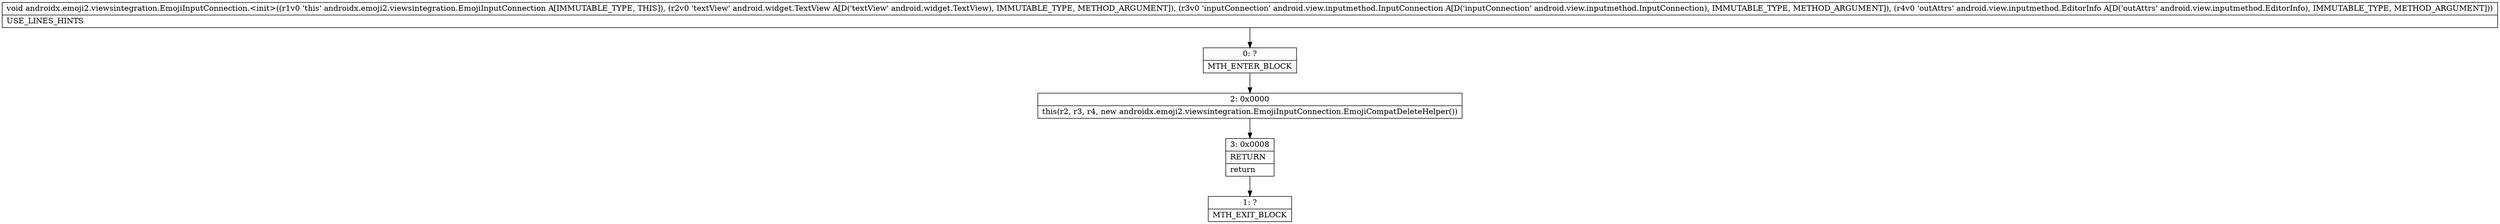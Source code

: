 digraph "CFG forandroidx.emoji2.viewsintegration.EmojiInputConnection.\<init\>(Landroid\/widget\/TextView;Landroid\/view\/inputmethod\/InputConnection;Landroid\/view\/inputmethod\/EditorInfo;)V" {
Node_0 [shape=record,label="{0\:\ ?|MTH_ENTER_BLOCK\l}"];
Node_2 [shape=record,label="{2\:\ 0x0000|this(r2, r3, r4, new androidx.emoji2.viewsintegration.EmojiInputConnection.EmojiCompatDeleteHelper())\l}"];
Node_3 [shape=record,label="{3\:\ 0x0008|RETURN\l|return\l}"];
Node_1 [shape=record,label="{1\:\ ?|MTH_EXIT_BLOCK\l}"];
MethodNode[shape=record,label="{void androidx.emoji2.viewsintegration.EmojiInputConnection.\<init\>((r1v0 'this' androidx.emoji2.viewsintegration.EmojiInputConnection A[IMMUTABLE_TYPE, THIS]), (r2v0 'textView' android.widget.TextView A[D('textView' android.widget.TextView), IMMUTABLE_TYPE, METHOD_ARGUMENT]), (r3v0 'inputConnection' android.view.inputmethod.InputConnection A[D('inputConnection' android.view.inputmethod.InputConnection), IMMUTABLE_TYPE, METHOD_ARGUMENT]), (r4v0 'outAttrs' android.view.inputmethod.EditorInfo A[D('outAttrs' android.view.inputmethod.EditorInfo), IMMUTABLE_TYPE, METHOD_ARGUMENT]))  | USE_LINES_HINTS\l}"];
MethodNode -> Node_0;Node_0 -> Node_2;
Node_2 -> Node_3;
Node_3 -> Node_1;
}

